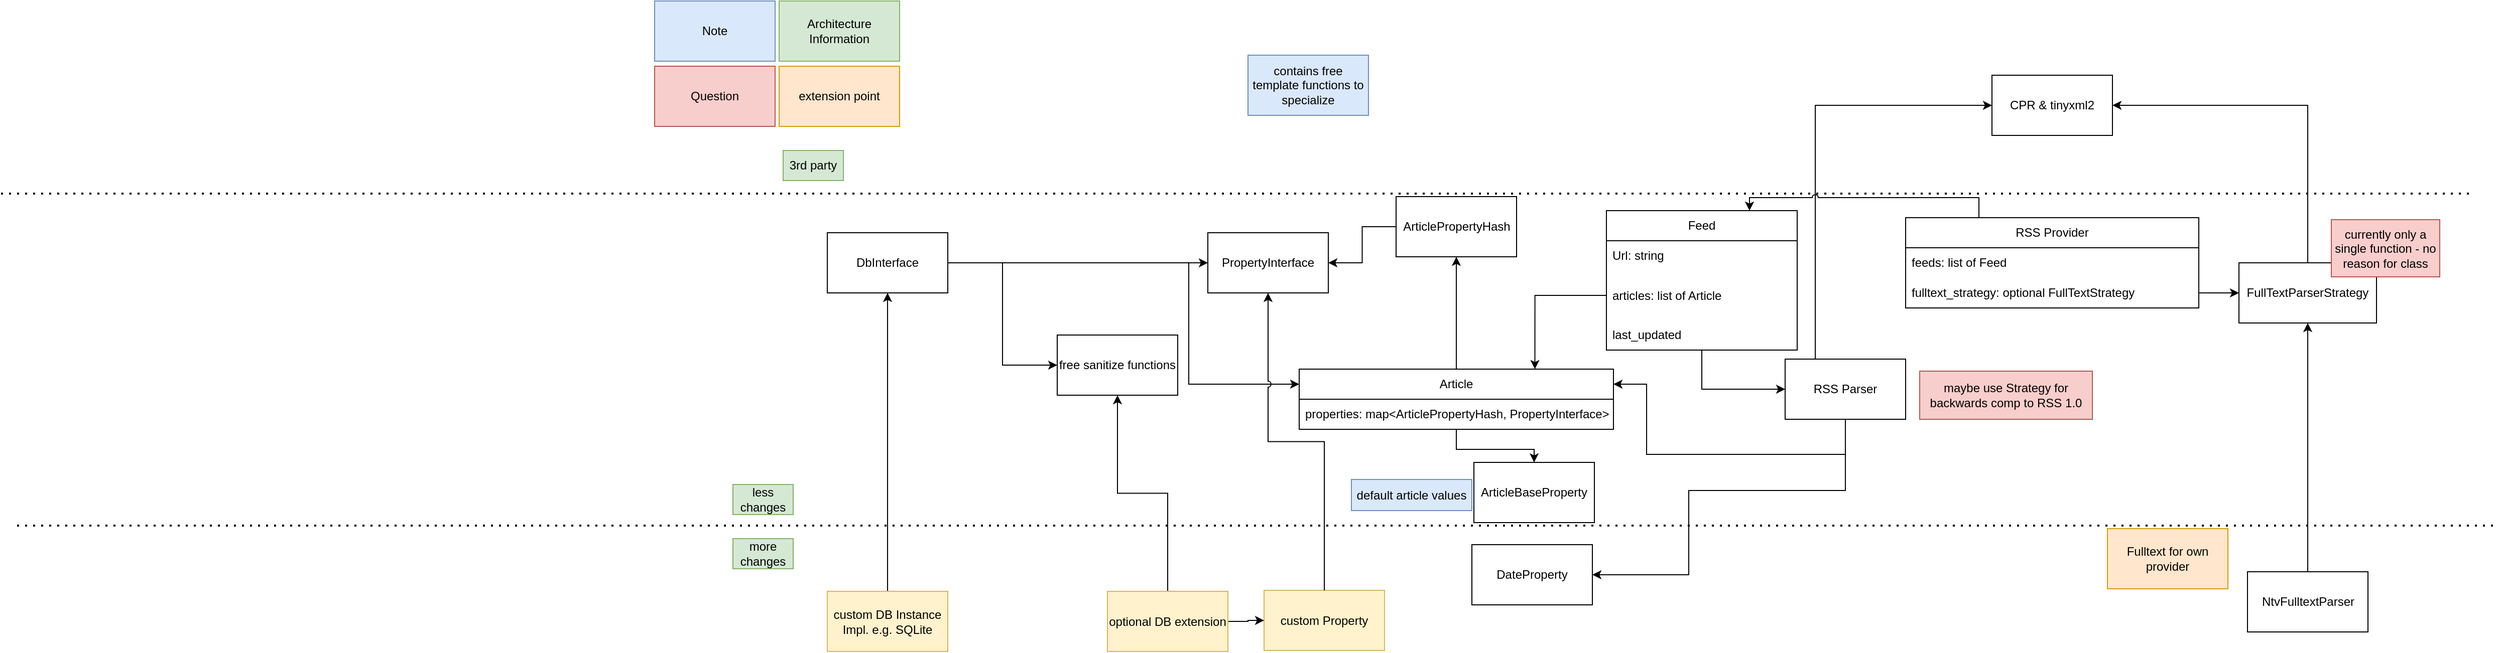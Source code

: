 <mxfile version="22.1.2" type="device">
  <diagram name="Page-1" id="BoX5YdQiLs7Y4vpTQvBh">
    <mxGraphModel dx="3287" dy="2525" grid="0" gridSize="10" guides="1" tooltips="1" connect="1" arrows="1" fold="1" page="0" pageScale="1" pageWidth="850" pageHeight="1100" math="0" shadow="0">
      <root>
        <mxCell id="0" />
        <mxCell id="1" parent="0" />
        <mxCell id="-V-fZ7zrRcxC-LY4sEsA-116" style="edgeStyle=orthogonalEdgeStyle;rounded=0;orthogonalLoop=1;jettySize=auto;html=1;exitX=0.25;exitY=0;exitDx=0;exitDy=0;entryX=0;entryY=0.5;entryDx=0;entryDy=0;jumpStyle=arc;" parent="1" source="yPHBwmK0Ij449FKn2H1W-2" target="-V-fZ7zrRcxC-LY4sEsA-114" edge="1">
          <mxGeometry relative="1" as="geometry" />
        </mxCell>
        <mxCell id="gGtAdy52v1zWEU9uZGKv-15" style="edgeStyle=orthogonalEdgeStyle;rounded=0;orthogonalLoop=1;jettySize=auto;html=1;entryX=1;entryY=0.5;entryDx=0;entryDy=0;" edge="1" parent="1" source="yPHBwmK0Ij449FKn2H1W-2" target="gGtAdy52v1zWEU9uZGKv-14">
          <mxGeometry relative="1" as="geometry">
            <Array as="points">
              <mxPoint x="459" y="-870" />
              <mxPoint x="303" y="-870" />
              <mxPoint x="303" y="-786" />
            </Array>
          </mxGeometry>
        </mxCell>
        <mxCell id="gGtAdy52v1zWEU9uZGKv-16" style="edgeStyle=orthogonalEdgeStyle;rounded=0;orthogonalLoop=1;jettySize=auto;html=1;exitX=0.5;exitY=1;exitDx=0;exitDy=0;entryX=1;entryY=0.25;entryDx=0;entryDy=0;" edge="1" parent="1" source="yPHBwmK0Ij449FKn2H1W-2" target="gkWwwjMmwGDeMQ0vq9aP-17">
          <mxGeometry relative="1" as="geometry">
            <Array as="points">
              <mxPoint x="459" y="-906" />
              <mxPoint x="261" y="-906" />
              <mxPoint x="261" y="-976" />
            </Array>
          </mxGeometry>
        </mxCell>
        <mxCell id="yPHBwmK0Ij449FKn2H1W-2" value="RSS Parser" style="rounded=0;whiteSpace=wrap;html=1;" parent="1" vertex="1">
          <mxGeometry x="399" y="-1001" width="120" height="60" as="geometry" />
        </mxCell>
        <mxCell id="nxVx7_dRavxFJ4ZNRyQ2-53" value="maybe use Strategy for backwards comp to RSS 1.0" style="text;html=1;strokeColor=#b85450;fillColor=#f8cecc;align=center;verticalAlign=middle;whiteSpace=wrap;rounded=0;" parent="1" vertex="1">
          <mxGeometry x="533" y="-989" width="172" height="48" as="geometry" />
        </mxCell>
        <mxCell id="-V-fZ7zrRcxC-LY4sEsA-24" value="custom Property" style="rounded=0;whiteSpace=wrap;html=1;fillColor=#fff2cc;strokeColor=#d6b656;" parent="1" vertex="1">
          <mxGeometry x="-120" y="-770.5" width="120" height="60" as="geometry" />
        </mxCell>
        <mxCell id="8ZQESkQrpGg-PCPkja1_-13" style="edgeStyle=orthogonalEdgeStyle;rounded=0;orthogonalLoop=1;jettySize=auto;html=1;" parent="1" source="-V-fZ7zrRcxC-LY4sEsA-28" target="8ZQESkQrpGg-PCPkja1_-1" edge="1">
          <mxGeometry relative="1" as="geometry" />
        </mxCell>
        <mxCell id="gGtAdy52v1zWEU9uZGKv-4" style="edgeStyle=orthogonalEdgeStyle;rounded=0;orthogonalLoop=1;jettySize=auto;html=1;entryX=0;entryY=0.5;entryDx=0;entryDy=0;" edge="1" parent="1" source="-V-fZ7zrRcxC-LY4sEsA-28" target="gGtAdy52v1zWEU9uZGKv-3">
          <mxGeometry relative="1" as="geometry" />
        </mxCell>
        <mxCell id="gGtAdy52v1zWEU9uZGKv-13" style="edgeStyle=orthogonalEdgeStyle;rounded=0;orthogonalLoop=1;jettySize=auto;html=1;entryX=0;entryY=0.25;entryDx=0;entryDy=0;" edge="1" parent="1" source="-V-fZ7zrRcxC-LY4sEsA-28" target="gkWwwjMmwGDeMQ0vq9aP-17">
          <mxGeometry relative="1" as="geometry">
            <Array as="points">
              <mxPoint x="-195" y="-1097" />
              <mxPoint x="-195" y="-976" />
            </Array>
          </mxGeometry>
        </mxCell>
        <mxCell id="-V-fZ7zrRcxC-LY4sEsA-28" value="DbInterface" style="rounded=0;whiteSpace=wrap;html=1;" parent="1" vertex="1">
          <mxGeometry x="-555" y="-1127" width="120" height="60" as="geometry" />
        </mxCell>
        <mxCell id="-V-fZ7zrRcxC-LY4sEsA-59" value="more changes" style="text;html=1;strokeColor=#82b366;fillColor=#d5e8d4;align=center;verticalAlign=middle;whiteSpace=wrap;rounded=0;" parent="1" vertex="1">
          <mxGeometry x="-649" y="-822" width="60" height="30" as="geometry" />
        </mxCell>
        <mxCell id="-V-fZ7zrRcxC-LY4sEsA-60" value="less changes" style="text;html=1;strokeColor=#82b366;fillColor=#d5e8d4;align=center;verticalAlign=middle;whiteSpace=wrap;rounded=0;" parent="1" vertex="1">
          <mxGeometry x="-649" y="-876" width="60" height="30" as="geometry" />
        </mxCell>
        <mxCell id="-V-fZ7zrRcxC-LY4sEsA-75" value="" style="endArrow=none;dashed=1;html=1;dashPattern=1 3;strokeWidth=2;rounded=0;" parent="1" edge="1">
          <mxGeometry width="50" height="50" relative="1" as="geometry">
            <mxPoint x="-1378" y="-1166" as="sourcePoint" />
            <mxPoint x="1080" y="-1166" as="targetPoint" />
          </mxGeometry>
        </mxCell>
        <mxCell id="-V-fZ7zrRcxC-LY4sEsA-76" value="3rd party" style="text;html=1;strokeColor=#82b366;fillColor=#d5e8d4;align=center;verticalAlign=middle;whiteSpace=wrap;rounded=0;" parent="1" vertex="1">
          <mxGeometry x="-599" y="-1209" width="60" height="30" as="geometry" />
        </mxCell>
        <mxCell id="-V-fZ7zrRcxC-LY4sEsA-81" value="Note" style="rounded=0;whiteSpace=wrap;html=1;fillColor=#dae8fc;strokeColor=#6c8ebf;" parent="1" vertex="1">
          <mxGeometry x="-727" y="-1358" width="120" height="60" as="geometry" />
        </mxCell>
        <mxCell id="-V-fZ7zrRcxC-LY4sEsA-82" value="Architecture Information" style="rounded=0;whiteSpace=wrap;html=1;fillColor=#d5e8d4;strokeColor=#82b366;" parent="1" vertex="1">
          <mxGeometry x="-603" y="-1358" width="120" height="60" as="geometry" />
        </mxCell>
        <mxCell id="-V-fZ7zrRcxC-LY4sEsA-83" value="Question" style="rounded=0;whiteSpace=wrap;html=1;fillColor=#f8cecc;strokeColor=#b85450;" parent="1" vertex="1">
          <mxGeometry x="-727" y="-1293" width="120" height="60" as="geometry" />
        </mxCell>
        <mxCell id="-V-fZ7zrRcxC-LY4sEsA-103" style="edgeStyle=orthogonalEdgeStyle;rounded=0;orthogonalLoop=1;jettySize=auto;html=1;exitX=0.25;exitY=0;exitDx=0;exitDy=0;entryX=0.75;entryY=0;entryDx=0;entryDy=0;jumpStyle=arc;" parent="1" source="-V-fZ7zrRcxC-LY4sEsA-84" target="-V-fZ7zrRcxC-LY4sEsA-90" edge="1">
          <mxGeometry relative="1" as="geometry" />
        </mxCell>
        <mxCell id="-V-fZ7zrRcxC-LY4sEsA-84" value="RSS Provider" style="swimlane;fontStyle=0;childLayout=stackLayout;horizontal=1;startSize=30;horizontalStack=0;resizeParent=1;resizeParentMax=0;resizeLast=0;collapsible=1;marginBottom=0;whiteSpace=wrap;html=1;" parent="1" vertex="1">
          <mxGeometry x="519" y="-1142" width="292" height="90" as="geometry" />
        </mxCell>
        <mxCell id="-V-fZ7zrRcxC-LY4sEsA-85" value="feeds: list of Feed" style="text;strokeColor=none;fillColor=none;align=left;verticalAlign=middle;spacingLeft=4;spacingRight=4;overflow=hidden;points=[[0,0.5],[1,0.5]];portConstraint=eastwest;rotatable=0;whiteSpace=wrap;html=1;" parent="-V-fZ7zrRcxC-LY4sEsA-84" vertex="1">
          <mxGeometry y="30" width="292" height="30" as="geometry" />
        </mxCell>
        <mxCell id="-V-fZ7zrRcxC-LY4sEsA-86" value="fulltext_strategy: optional FullTextStrategy" style="text;strokeColor=none;fillColor=none;align=left;verticalAlign=middle;spacingLeft=4;spacingRight=4;overflow=hidden;points=[[0,0.5],[1,0.5]];portConstraint=eastwest;rotatable=0;whiteSpace=wrap;html=1;" parent="-V-fZ7zrRcxC-LY4sEsA-84" vertex="1">
          <mxGeometry y="60" width="292" height="30" as="geometry" />
        </mxCell>
        <mxCell id="gkWwwjMmwGDeMQ0vq9aP-65" style="edgeStyle=orthogonalEdgeStyle;rounded=0;orthogonalLoop=1;jettySize=auto;html=1;entryX=0;entryY=0.5;entryDx=0;entryDy=0;" parent="1" source="-V-fZ7zrRcxC-LY4sEsA-90" target="yPHBwmK0Ij449FKn2H1W-2" edge="1">
          <mxGeometry relative="1" as="geometry" />
        </mxCell>
        <mxCell id="-V-fZ7zrRcxC-LY4sEsA-90" value="Feed" style="swimlane;fontStyle=0;childLayout=stackLayout;horizontal=1;startSize=30;horizontalStack=0;resizeParent=1;resizeParentMax=0;resizeLast=0;collapsible=1;marginBottom=0;whiteSpace=wrap;html=1;" parent="1" vertex="1">
          <mxGeometry x="221" y="-1149" width="190" height="139" as="geometry" />
        </mxCell>
        <mxCell id="-V-fZ7zrRcxC-LY4sEsA-91" value="Url: string" style="text;strokeColor=none;fillColor=none;align=left;verticalAlign=middle;spacingLeft=4;spacingRight=4;overflow=hidden;points=[[0,0.5],[1,0.5]];portConstraint=eastwest;rotatable=0;whiteSpace=wrap;html=1;" parent="-V-fZ7zrRcxC-LY4sEsA-90" vertex="1">
          <mxGeometry y="30" width="190" height="30" as="geometry" />
        </mxCell>
        <mxCell id="-V-fZ7zrRcxC-LY4sEsA-92" value="articles: list of Article" style="text;strokeColor=none;fillColor=none;align=left;verticalAlign=middle;spacingLeft=4;spacingRight=4;overflow=hidden;points=[[0,0.5],[1,0.5]];portConstraint=eastwest;rotatable=0;whiteSpace=wrap;html=1;" parent="-V-fZ7zrRcxC-LY4sEsA-90" vertex="1">
          <mxGeometry y="60" width="190" height="49" as="geometry" />
        </mxCell>
        <mxCell id="-V-fZ7zrRcxC-LY4sEsA-93" value="last_updated" style="text;strokeColor=none;fillColor=none;align=left;verticalAlign=middle;spacingLeft=4;spacingRight=4;overflow=hidden;points=[[0,0.5],[1,0.5]];portConstraint=eastwest;rotatable=0;whiteSpace=wrap;html=1;" parent="-V-fZ7zrRcxC-LY4sEsA-90" vertex="1">
          <mxGeometry y="109" width="190" height="30" as="geometry" />
        </mxCell>
        <mxCell id="-V-fZ7zrRcxC-LY4sEsA-115" style="edgeStyle=orthogonalEdgeStyle;rounded=0;orthogonalLoop=1;jettySize=auto;html=1;entryX=1;entryY=0.5;entryDx=0;entryDy=0;exitX=0.5;exitY=0;exitDx=0;exitDy=0;" parent="1" source="-V-fZ7zrRcxC-LY4sEsA-104" target="-V-fZ7zrRcxC-LY4sEsA-114" edge="1">
          <mxGeometry relative="1" as="geometry" />
        </mxCell>
        <mxCell id="-V-fZ7zrRcxC-LY4sEsA-104" value="FullTextParserStrategy" style="rounded=0;whiteSpace=wrap;html=1;" parent="1" vertex="1">
          <mxGeometry x="851" y="-1097" width="137" height="60" as="geometry" />
        </mxCell>
        <mxCell id="-V-fZ7zrRcxC-LY4sEsA-106" style="edgeStyle=orthogonalEdgeStyle;rounded=0;orthogonalLoop=1;jettySize=auto;html=1;entryX=0;entryY=0.5;entryDx=0;entryDy=0;" parent="1" source="-V-fZ7zrRcxC-LY4sEsA-86" target="-V-fZ7zrRcxC-LY4sEsA-104" edge="1">
          <mxGeometry relative="1" as="geometry" />
        </mxCell>
        <mxCell id="-V-fZ7zrRcxC-LY4sEsA-108" style="edgeStyle=orthogonalEdgeStyle;rounded=0;orthogonalLoop=1;jettySize=auto;html=1;" parent="1" source="-V-fZ7zrRcxC-LY4sEsA-107" target="-V-fZ7zrRcxC-LY4sEsA-104" edge="1">
          <mxGeometry relative="1" as="geometry" />
        </mxCell>
        <mxCell id="-V-fZ7zrRcxC-LY4sEsA-107" value="NtvFulltextParser" style="rounded=0;whiteSpace=wrap;html=1;strokeColor=default;" parent="1" vertex="1">
          <mxGeometry x="859.5" y="-789" width="120" height="60" as="geometry" />
        </mxCell>
        <mxCell id="-V-fZ7zrRcxC-LY4sEsA-110" value="extension point" style="rounded=0;whiteSpace=wrap;html=1;fillColor=#ffe6cc;strokeColor=#d79b00;" parent="1" vertex="1">
          <mxGeometry x="-603" y="-1293" width="120" height="60" as="geometry" />
        </mxCell>
        <mxCell id="-V-fZ7zrRcxC-LY4sEsA-112" value="Fulltext for own provider" style="rounded=0;whiteSpace=wrap;html=1;fillColor=#ffe6cc;strokeColor=#d79b00;" parent="1" vertex="1">
          <mxGeometry x="720" y="-832" width="120" height="60" as="geometry" />
        </mxCell>
        <mxCell id="nxVx7_dRavxFJ4ZNRyQ2-147" value="currently only a single function - no reason for class" style="text;html=1;strokeColor=#b85450;fillColor=#f8cecc;align=center;verticalAlign=middle;whiteSpace=wrap;rounded=0;" parent="1" vertex="1">
          <mxGeometry x="943" y="-1140" width="108" height="57" as="geometry" />
        </mxCell>
        <mxCell id="-V-fZ7zrRcxC-LY4sEsA-114" value="CPR &amp;amp; tinyxml2" style="rounded=0;whiteSpace=wrap;html=1;" parent="1" vertex="1">
          <mxGeometry x="605" y="-1284" width="120" height="60" as="geometry" />
        </mxCell>
        <mxCell id="gkWwwjMmwGDeMQ0vq9aP-9" value="ArticleBaseProperty" style="rounded=0;whiteSpace=wrap;html=1;" parent="1" vertex="1">
          <mxGeometry x="89" y="-898" width="120" height="60" as="geometry" />
        </mxCell>
        <mxCell id="gkWwwjMmwGDeMQ0vq9aP-12" value="default article values" style="rounded=0;whiteSpace=wrap;html=1;fillColor=#dae8fc;strokeColor=#6c8ebf;" parent="1" vertex="1">
          <mxGeometry x="-33" y="-881" width="120" height="31" as="geometry" />
        </mxCell>
        <mxCell id="gkWwwjMmwGDeMQ0vq9aP-57" style="edgeStyle=orthogonalEdgeStyle;rounded=0;orthogonalLoop=1;jettySize=auto;html=1;" parent="1" source="gkWwwjMmwGDeMQ0vq9aP-17" target="gkWwwjMmwGDeMQ0vq9aP-27" edge="1">
          <mxGeometry relative="1" as="geometry" />
        </mxCell>
        <mxCell id="gGtAdy52v1zWEU9uZGKv-10" style="edgeStyle=orthogonalEdgeStyle;rounded=0;orthogonalLoop=1;jettySize=auto;html=1;" edge="1" parent="1" source="gkWwwjMmwGDeMQ0vq9aP-17" target="gkWwwjMmwGDeMQ0vq9aP-9">
          <mxGeometry relative="1" as="geometry" />
        </mxCell>
        <mxCell id="gkWwwjMmwGDeMQ0vq9aP-17" value="Article" style="swimlane;fontStyle=0;childLayout=stackLayout;horizontal=1;startSize=30;horizontalStack=0;resizeParent=1;resizeParentMax=0;resizeLast=0;collapsible=1;marginBottom=0;whiteSpace=wrap;html=1;" parent="1" vertex="1">
          <mxGeometry x="-85" y="-991" width="313" height="60" as="geometry" />
        </mxCell>
        <mxCell id="gkWwwjMmwGDeMQ0vq9aP-20" value="properties: map&amp;lt;ArticlePropertyHash, PropertyInterface&amp;gt;" style="text;strokeColor=none;fillColor=none;align=left;verticalAlign=middle;spacingLeft=4;spacingRight=4;overflow=hidden;points=[[0,0.5],[1,0.5]];portConstraint=eastwest;rotatable=0;whiteSpace=wrap;html=1;" parent="gkWwwjMmwGDeMQ0vq9aP-17" vertex="1">
          <mxGeometry y="30" width="313" height="30" as="geometry" />
        </mxCell>
        <mxCell id="gkWwwjMmwGDeMQ0vq9aP-24" style="edgeStyle=orthogonalEdgeStyle;rounded=0;orthogonalLoop=1;jettySize=auto;html=1;entryX=0.75;entryY=0;entryDx=0;entryDy=0;" parent="1" source="-V-fZ7zrRcxC-LY4sEsA-92" target="gkWwwjMmwGDeMQ0vq9aP-17" edge="1">
          <mxGeometry relative="1" as="geometry" />
        </mxCell>
        <mxCell id="8ZQESkQrpGg-PCPkja1_-4" style="edgeStyle=orthogonalEdgeStyle;rounded=0;orthogonalLoop=1;jettySize=auto;html=1;exitX=0;exitY=0.5;exitDx=0;exitDy=0;entryX=1;entryY=0.5;entryDx=0;entryDy=0;" parent="1" source="gkWwwjMmwGDeMQ0vq9aP-27" target="8ZQESkQrpGg-PCPkja1_-1" edge="1">
          <mxGeometry relative="1" as="geometry" />
        </mxCell>
        <mxCell id="gkWwwjMmwGDeMQ0vq9aP-27" value="ArticlePropertyHash" style="rounded=0;whiteSpace=wrap;html=1;" parent="1" vertex="1">
          <mxGeometry x="11.5" y="-1163" width="120" height="60" as="geometry" />
        </mxCell>
        <mxCell id="8ZQESkQrpGg-PCPkja1_-1" value="PropertyInterface" style="rounded=0;whiteSpace=wrap;html=1;" parent="1" vertex="1">
          <mxGeometry x="-176" y="-1127" width="120" height="60" as="geometry" />
        </mxCell>
        <mxCell id="8ZQESkQrpGg-PCPkja1_-12" value="contains free template functions to specialize" style="rounded=0;whiteSpace=wrap;html=1;fillColor=#dae8fc;strokeColor=#6c8ebf;" parent="1" vertex="1">
          <mxGeometry x="-136" y="-1304" width="120" height="60" as="geometry" />
        </mxCell>
        <mxCell id="gGtAdy52v1zWEU9uZGKv-5" style="edgeStyle=orthogonalEdgeStyle;rounded=0;orthogonalLoop=1;jettySize=auto;html=1;" edge="1" parent="1" source="gGtAdy52v1zWEU9uZGKv-2" target="gGtAdy52v1zWEU9uZGKv-3">
          <mxGeometry relative="1" as="geometry" />
        </mxCell>
        <mxCell id="gGtAdy52v1zWEU9uZGKv-6" style="edgeStyle=orthogonalEdgeStyle;rounded=0;orthogonalLoop=1;jettySize=auto;html=1;" edge="1" parent="1" source="gGtAdy52v1zWEU9uZGKv-2" target="-V-fZ7zrRcxC-LY4sEsA-24">
          <mxGeometry relative="1" as="geometry" />
        </mxCell>
        <mxCell id="gGtAdy52v1zWEU9uZGKv-2" value="optional DB extension" style="rounded=0;whiteSpace=wrap;html=1;fillColor=#fff2cc;strokeColor=#d6b656;" vertex="1" parent="1">
          <mxGeometry x="-276" y="-769.5" width="120" height="60" as="geometry" />
        </mxCell>
        <mxCell id="gGtAdy52v1zWEU9uZGKv-3" value="free sanitize functions" style="rounded=0;whiteSpace=wrap;html=1;" vertex="1" parent="1">
          <mxGeometry x="-326" y="-1025" width="120" height="60" as="geometry" />
        </mxCell>
        <mxCell id="gGtAdy52v1zWEU9uZGKv-8" style="edgeStyle=orthogonalEdgeStyle;rounded=0;orthogonalLoop=1;jettySize=auto;html=1;" edge="1" parent="1" source="gGtAdy52v1zWEU9uZGKv-7" target="-V-fZ7zrRcxC-LY4sEsA-28">
          <mxGeometry relative="1" as="geometry" />
        </mxCell>
        <mxCell id="gGtAdy52v1zWEU9uZGKv-7" value="custom DB Instance Impl. e.g. SQLite" style="rounded=0;whiteSpace=wrap;html=1;fillColor=#fff2cc;strokeColor=#d6b656;" vertex="1" parent="1">
          <mxGeometry x="-555" y="-769.5" width="120" height="60" as="geometry" />
        </mxCell>
        <mxCell id="gGtAdy52v1zWEU9uZGKv-1" style="edgeStyle=orthogonalEdgeStyle;rounded=0;orthogonalLoop=1;jettySize=auto;html=1;entryX=0.5;entryY=1;entryDx=0;entryDy=0;jumpStyle=arc;" edge="1" parent="1" source="-V-fZ7zrRcxC-LY4sEsA-24" target="8ZQESkQrpGg-PCPkja1_-1">
          <mxGeometry relative="1" as="geometry" />
        </mxCell>
        <mxCell id="-V-fZ7zrRcxC-LY4sEsA-57" value="" style="endArrow=none;dashed=1;html=1;dashPattern=1 3;strokeWidth=2;rounded=0;" parent="1" edge="1">
          <mxGeometry width="50" height="50" relative="1" as="geometry">
            <mxPoint x="-1362" y="-835" as="sourcePoint" />
            <mxPoint x="1108" y="-835" as="targetPoint" />
          </mxGeometry>
        </mxCell>
        <mxCell id="gGtAdy52v1zWEU9uZGKv-14" value="DateProperty" style="rounded=0;whiteSpace=wrap;html=1;" vertex="1" parent="1">
          <mxGeometry x="87" y="-816" width="120" height="60" as="geometry" />
        </mxCell>
      </root>
    </mxGraphModel>
  </diagram>
</mxfile>
